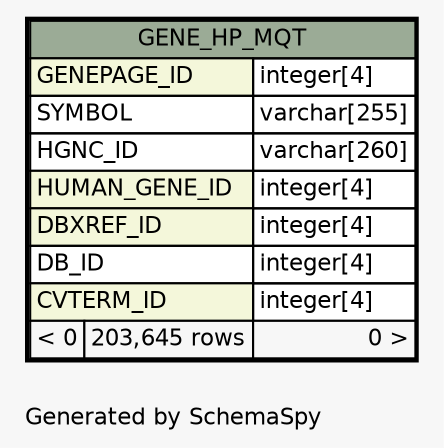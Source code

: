 // dot 2.38.0 on Windows 10 10.0
// SchemaSpy rev Unknown
digraph "oneDegreeRelationshipsDiagram" {
  graph [
    rankdir="RL"
    bgcolor="#f7f7f7"
    label="\nGenerated by SchemaSpy"
    labeljust="l"
    nodesep="0.18"
    ranksep="0.46"
    fontname="Helvetica"
    fontsize="11"
  ];
  node [
    fontname="Helvetica"
    fontsize="11"
    shape="plaintext"
  ];
  edge [
    arrowsize="0.8"
  ];
  "GENE_HP_MQT" [
    label=<
    <TABLE BORDER="2" CELLBORDER="1" CELLSPACING="0" BGCOLOR="#ffffff">
      <TR><TD COLSPAN="3" BGCOLOR="#9bab96" ALIGN="CENTER">GENE_HP_MQT</TD></TR>
      <TR><TD PORT="GENEPAGE_ID" COLSPAN="2" BGCOLOR="#f4f7da" ALIGN="LEFT">GENEPAGE_ID</TD><TD PORT="GENEPAGE_ID.type" ALIGN="LEFT">integer[4]</TD></TR>
      <TR><TD PORT="SYMBOL" COLSPAN="2" ALIGN="LEFT">SYMBOL</TD><TD PORT="SYMBOL.type" ALIGN="LEFT">varchar[255]</TD></TR>
      <TR><TD PORT="HGNC_ID" COLSPAN="2" ALIGN="LEFT">HGNC_ID</TD><TD PORT="HGNC_ID.type" ALIGN="LEFT">varchar[260]</TD></TR>
      <TR><TD PORT="HUMAN_GENE_ID" COLSPAN="2" BGCOLOR="#f4f7da" ALIGN="LEFT">HUMAN_GENE_ID</TD><TD PORT="HUMAN_GENE_ID.type" ALIGN="LEFT">integer[4]</TD></TR>
      <TR><TD PORT="DBXREF_ID" COLSPAN="2" BGCOLOR="#f4f7da" ALIGN="LEFT">DBXREF_ID</TD><TD PORT="DBXREF_ID.type" ALIGN="LEFT">integer[4]</TD></TR>
      <TR><TD PORT="DB_ID" COLSPAN="2" ALIGN="LEFT">DB_ID</TD><TD PORT="DB_ID.type" ALIGN="LEFT">integer[4]</TD></TR>
      <TR><TD PORT="CVTERM_ID" COLSPAN="2" BGCOLOR="#f4f7da" ALIGN="LEFT">CVTERM_ID</TD><TD PORT="CVTERM_ID.type" ALIGN="LEFT">integer[4]</TD></TR>
      <TR><TD ALIGN="LEFT" BGCOLOR="#f7f7f7">&lt; 0</TD><TD ALIGN="RIGHT" BGCOLOR="#f7f7f7">203,645 rows</TD><TD ALIGN="RIGHT" BGCOLOR="#f7f7f7">0 &gt;</TD></TR>
    </TABLE>>
    URL="GENE_HP_MQT.html"
    tooltip="GENE_HP_MQT"
  ];
}
